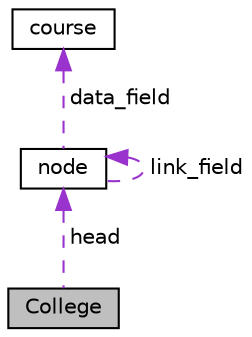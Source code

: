 digraph "College"
{
  edge [fontname="Helvetica",fontsize="10",labelfontname="Helvetica",labelfontsize="10"];
  node [fontname="Helvetica",fontsize="10",shape=record];
  Node1 [label="College",height=0.2,width=0.4,color="black", fillcolor="grey75", style="filled", fontcolor="black"];
  Node2 -> Node1 [dir="back",color="darkorchid3",fontsize="10",style="dashed",label=" head" ,fontname="Helvetica"];
  Node2 [label="node",height=0.2,width=0.4,color="black", fillcolor="white", style="filled",URL="$classnode.html"];
  Node2 -> Node2 [dir="back",color="darkorchid3",fontsize="10",style="dashed",label=" link_field" ,fontname="Helvetica"];
  Node3 -> Node2 [dir="back",color="darkorchid3",fontsize="10",style="dashed",label=" data_field" ,fontname="Helvetica"];
  Node3 [label="course",height=0.2,width=0.4,color="black", fillcolor="white", style="filled",URL="$classcourse.html"];
}
